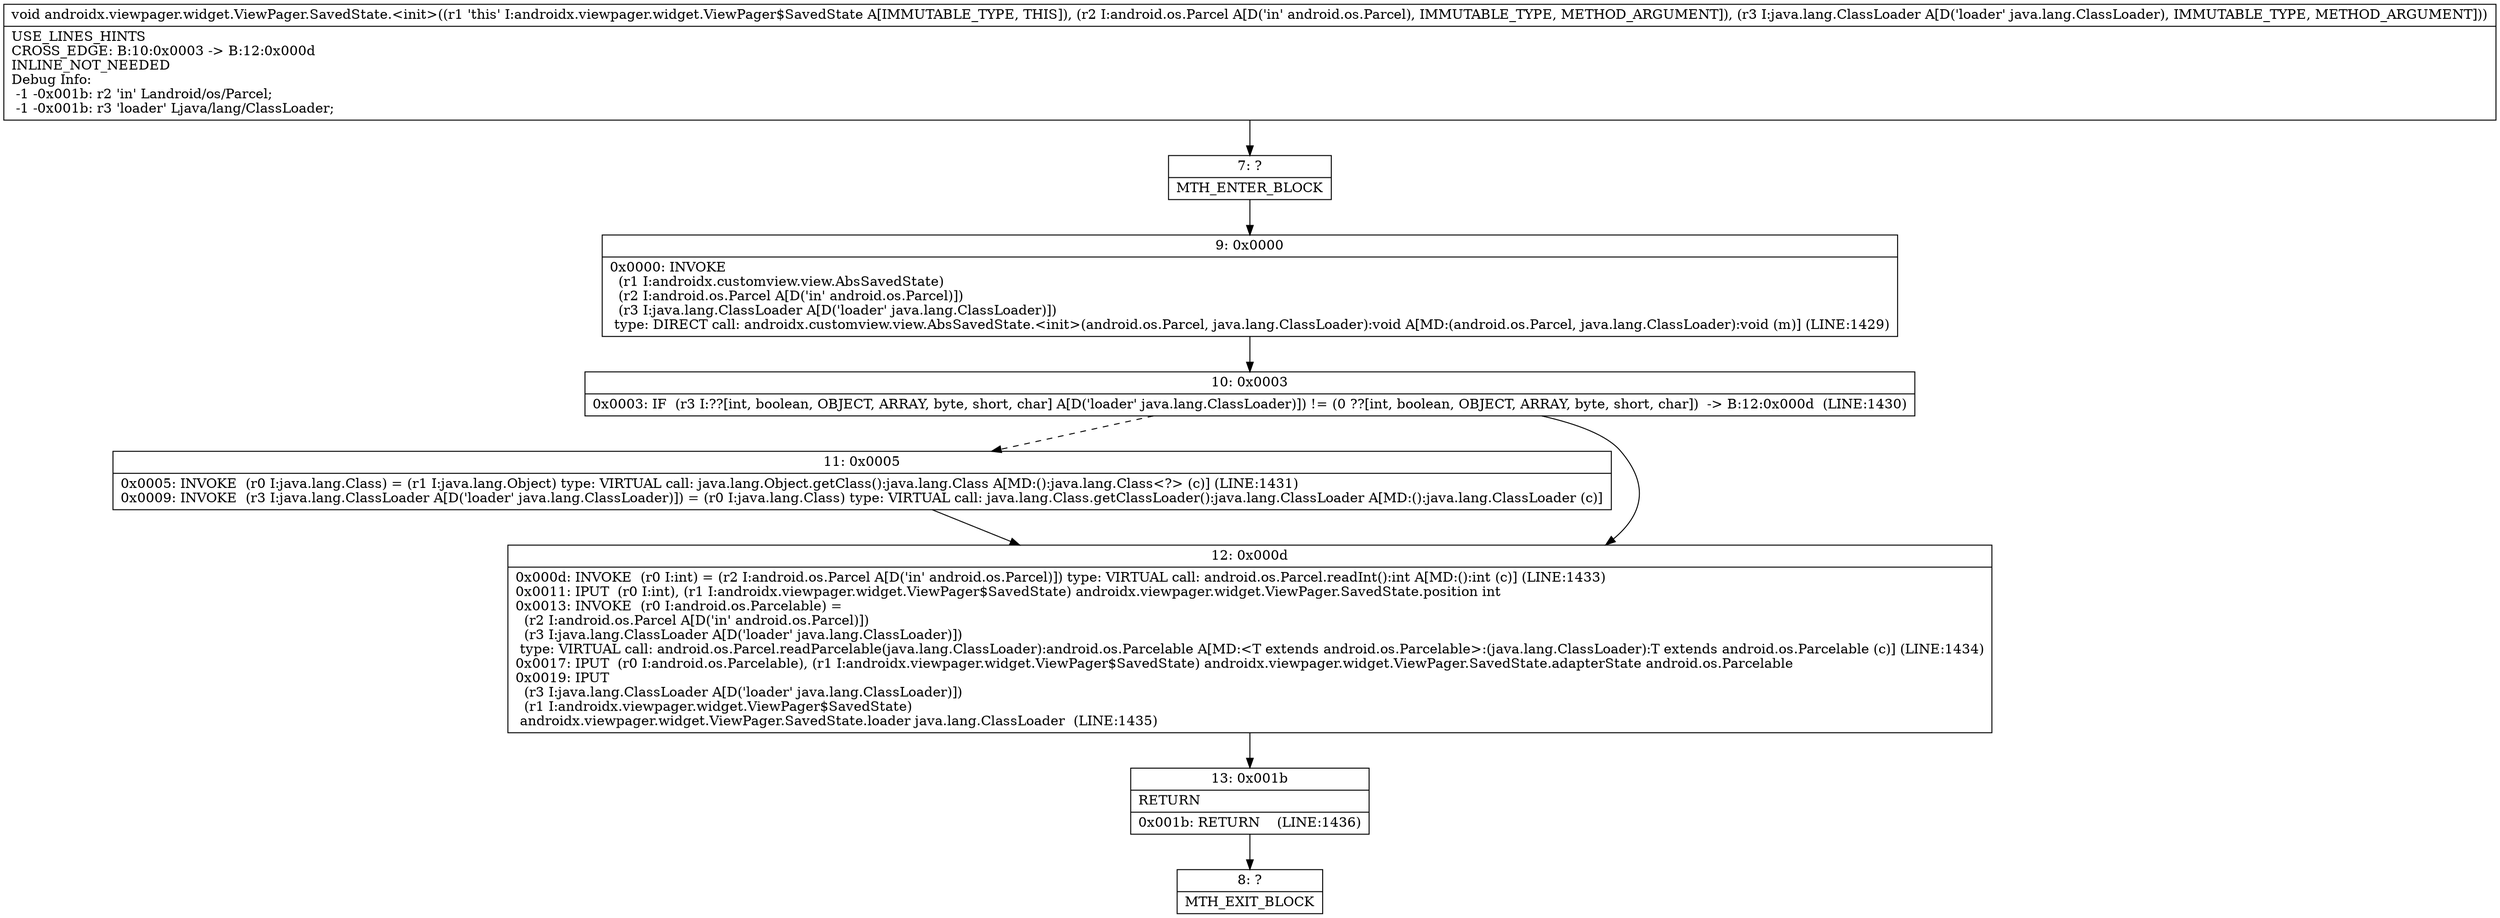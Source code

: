digraph "CFG forandroidx.viewpager.widget.ViewPager.SavedState.\<init\>(Landroid\/os\/Parcel;Ljava\/lang\/ClassLoader;)V" {
Node_7 [shape=record,label="{7\:\ ?|MTH_ENTER_BLOCK\l}"];
Node_9 [shape=record,label="{9\:\ 0x0000|0x0000: INVOKE  \l  (r1 I:androidx.customview.view.AbsSavedState)\l  (r2 I:android.os.Parcel A[D('in' android.os.Parcel)])\l  (r3 I:java.lang.ClassLoader A[D('loader' java.lang.ClassLoader)])\l type: DIRECT call: androidx.customview.view.AbsSavedState.\<init\>(android.os.Parcel, java.lang.ClassLoader):void A[MD:(android.os.Parcel, java.lang.ClassLoader):void (m)] (LINE:1429)\l}"];
Node_10 [shape=record,label="{10\:\ 0x0003|0x0003: IF  (r3 I:??[int, boolean, OBJECT, ARRAY, byte, short, char] A[D('loader' java.lang.ClassLoader)]) != (0 ??[int, boolean, OBJECT, ARRAY, byte, short, char])  \-\> B:12:0x000d  (LINE:1430)\l}"];
Node_11 [shape=record,label="{11\:\ 0x0005|0x0005: INVOKE  (r0 I:java.lang.Class) = (r1 I:java.lang.Object) type: VIRTUAL call: java.lang.Object.getClass():java.lang.Class A[MD:():java.lang.Class\<?\> (c)] (LINE:1431)\l0x0009: INVOKE  (r3 I:java.lang.ClassLoader A[D('loader' java.lang.ClassLoader)]) = (r0 I:java.lang.Class) type: VIRTUAL call: java.lang.Class.getClassLoader():java.lang.ClassLoader A[MD:():java.lang.ClassLoader (c)]\l}"];
Node_12 [shape=record,label="{12\:\ 0x000d|0x000d: INVOKE  (r0 I:int) = (r2 I:android.os.Parcel A[D('in' android.os.Parcel)]) type: VIRTUAL call: android.os.Parcel.readInt():int A[MD:():int (c)] (LINE:1433)\l0x0011: IPUT  (r0 I:int), (r1 I:androidx.viewpager.widget.ViewPager$SavedState) androidx.viewpager.widget.ViewPager.SavedState.position int \l0x0013: INVOKE  (r0 I:android.os.Parcelable) = \l  (r2 I:android.os.Parcel A[D('in' android.os.Parcel)])\l  (r3 I:java.lang.ClassLoader A[D('loader' java.lang.ClassLoader)])\l type: VIRTUAL call: android.os.Parcel.readParcelable(java.lang.ClassLoader):android.os.Parcelable A[MD:\<T extends android.os.Parcelable\>:(java.lang.ClassLoader):T extends android.os.Parcelable (c)] (LINE:1434)\l0x0017: IPUT  (r0 I:android.os.Parcelable), (r1 I:androidx.viewpager.widget.ViewPager$SavedState) androidx.viewpager.widget.ViewPager.SavedState.adapterState android.os.Parcelable \l0x0019: IPUT  \l  (r3 I:java.lang.ClassLoader A[D('loader' java.lang.ClassLoader)])\l  (r1 I:androidx.viewpager.widget.ViewPager$SavedState)\l androidx.viewpager.widget.ViewPager.SavedState.loader java.lang.ClassLoader  (LINE:1435)\l}"];
Node_13 [shape=record,label="{13\:\ 0x001b|RETURN\l|0x001b: RETURN    (LINE:1436)\l}"];
Node_8 [shape=record,label="{8\:\ ?|MTH_EXIT_BLOCK\l}"];
MethodNode[shape=record,label="{void androidx.viewpager.widget.ViewPager.SavedState.\<init\>((r1 'this' I:androidx.viewpager.widget.ViewPager$SavedState A[IMMUTABLE_TYPE, THIS]), (r2 I:android.os.Parcel A[D('in' android.os.Parcel), IMMUTABLE_TYPE, METHOD_ARGUMENT]), (r3 I:java.lang.ClassLoader A[D('loader' java.lang.ClassLoader), IMMUTABLE_TYPE, METHOD_ARGUMENT]))  | USE_LINES_HINTS\lCROSS_EDGE: B:10:0x0003 \-\> B:12:0x000d\lINLINE_NOT_NEEDED\lDebug Info:\l  \-1 \-0x001b: r2 'in' Landroid\/os\/Parcel;\l  \-1 \-0x001b: r3 'loader' Ljava\/lang\/ClassLoader;\l}"];
MethodNode -> Node_7;Node_7 -> Node_9;
Node_9 -> Node_10;
Node_10 -> Node_11[style=dashed];
Node_10 -> Node_12;
Node_11 -> Node_12;
Node_12 -> Node_13;
Node_13 -> Node_8;
}

